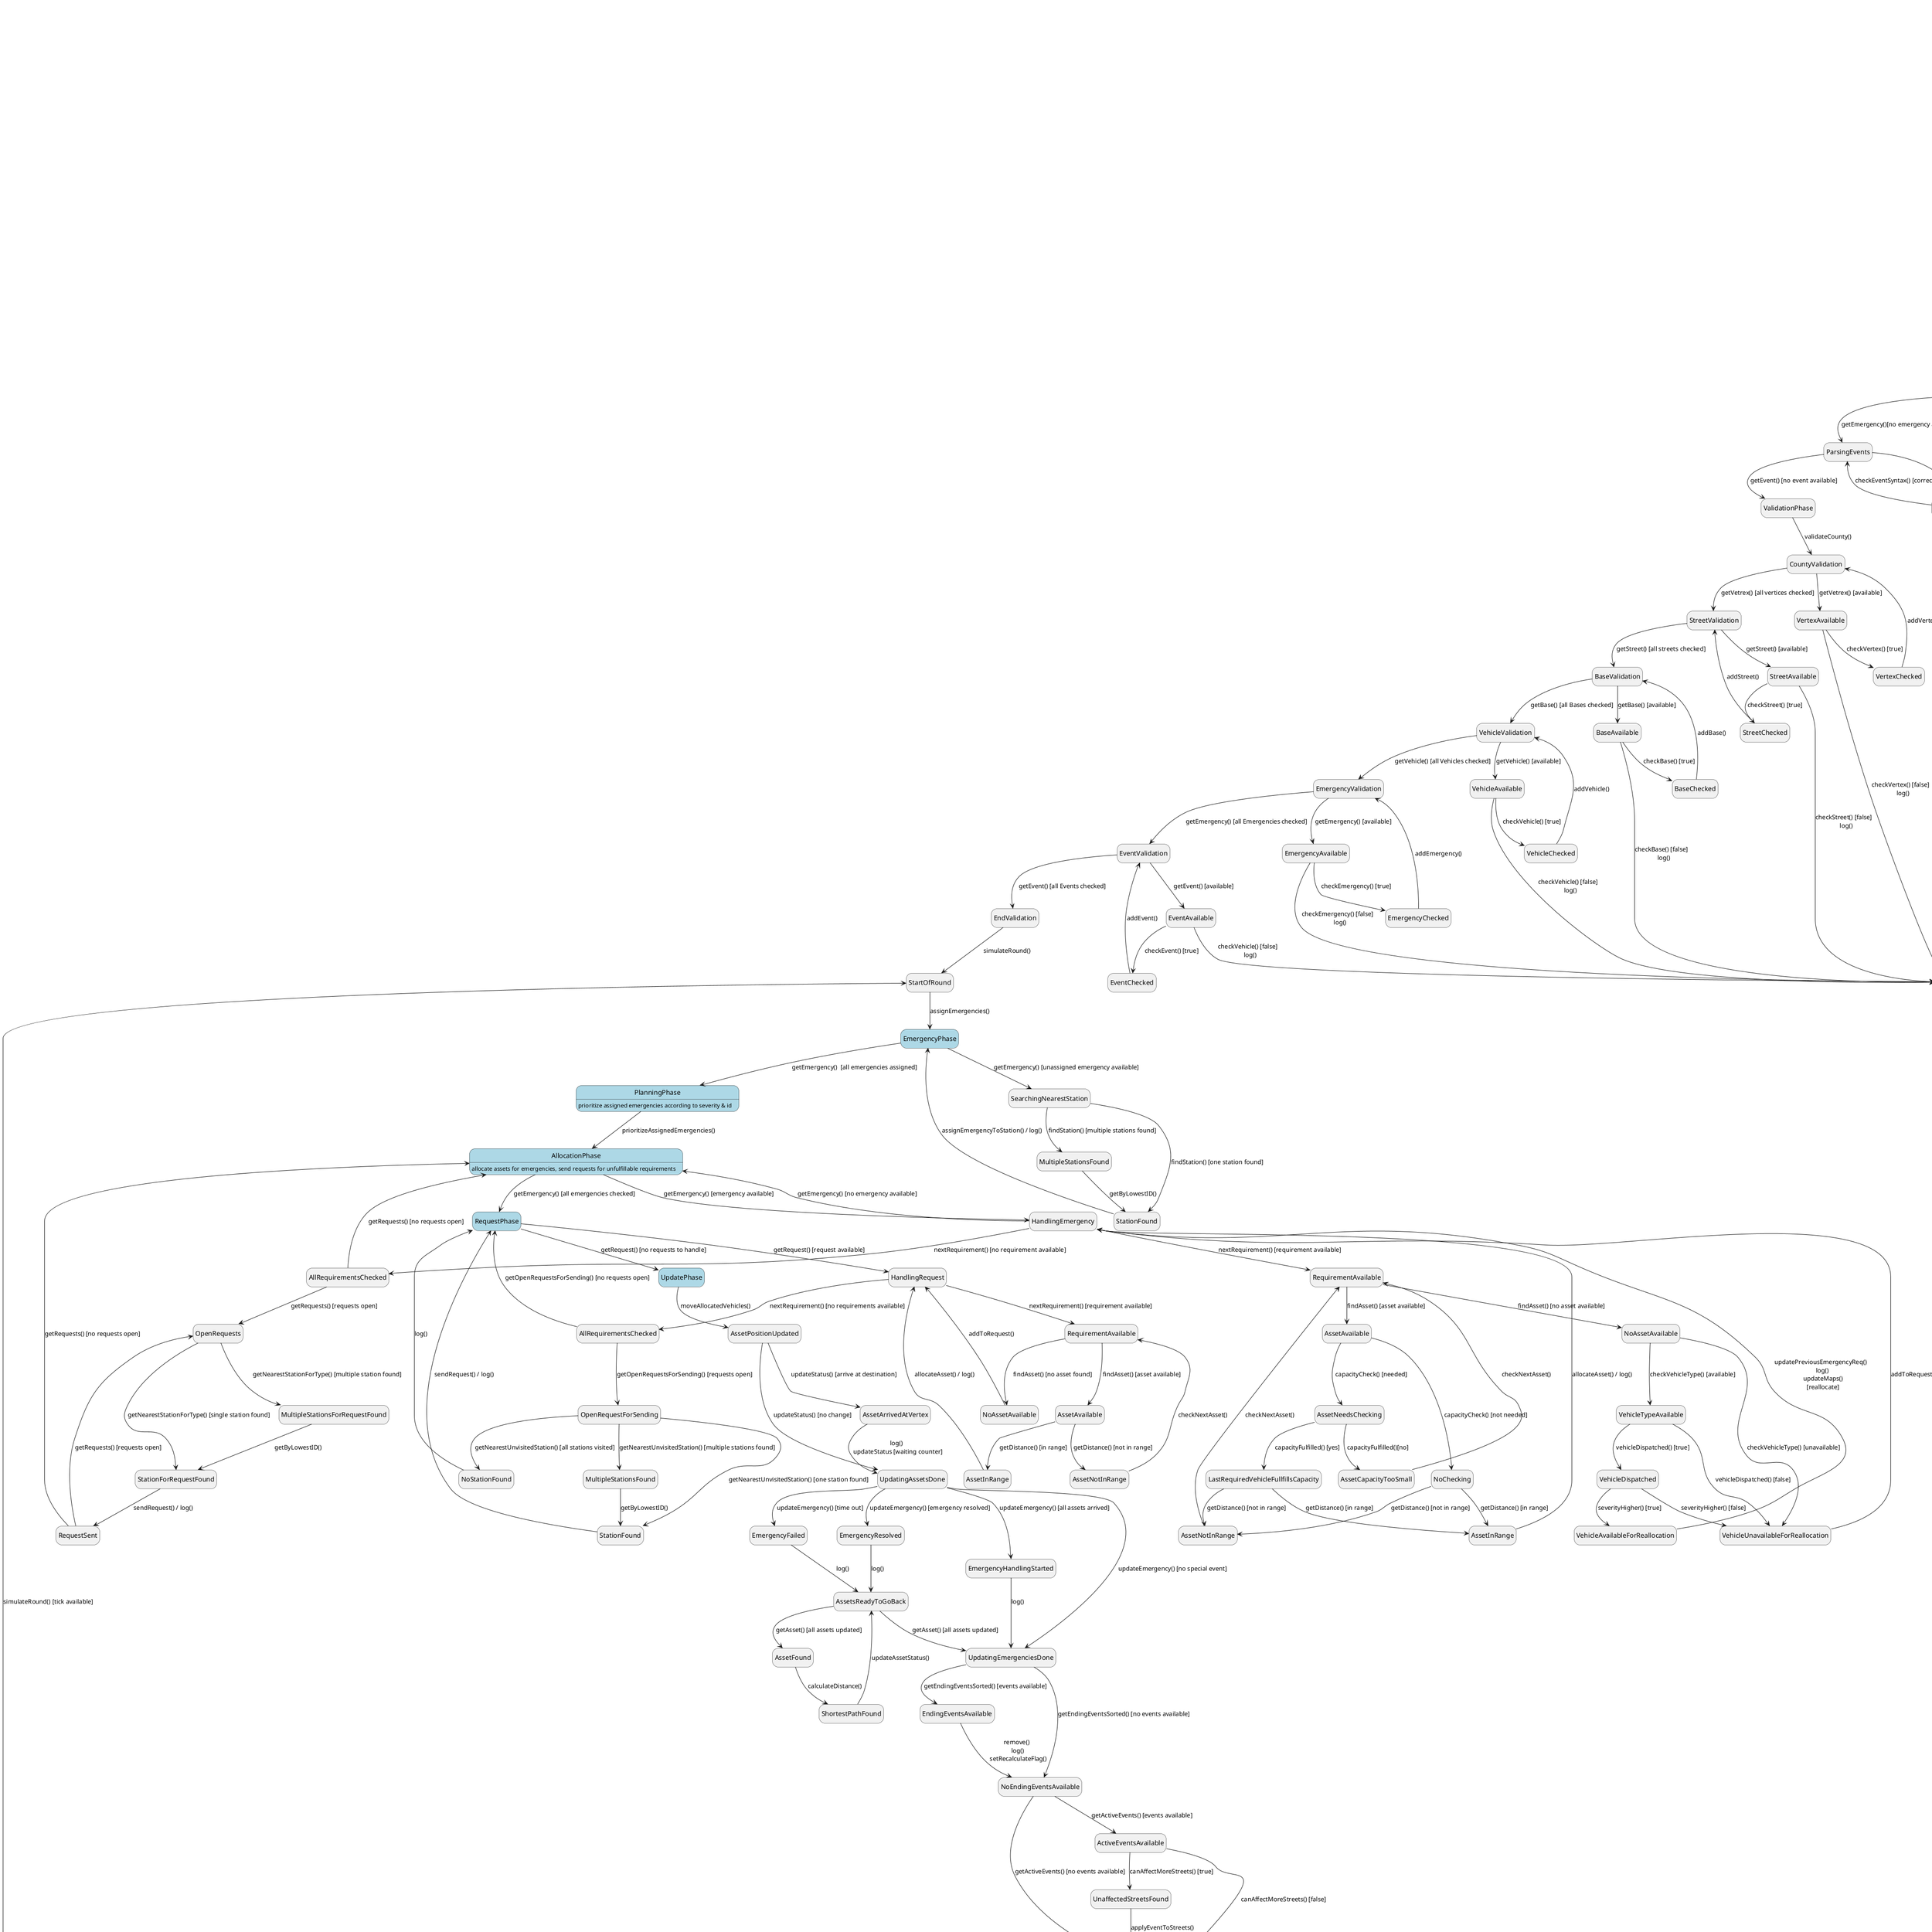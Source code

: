 @startuml
hide empty description


[*] --> ParsingStarted: startParsing()
ParsingStarted --> ParsingPhase: parseCounty()
ParsingPhase --> Fail: parseCounty() [incorrect syntax] / log()
ParsingPhase --> ParsingCounty: parseCounty() [correct syntax]
ParsingCounty --> ParsingVertex: getVertex() [available]
ParsingVertex --> ParsingCounty: checkVertexSyntax() [correct]
ParsingVertex --> Fail: checkVertexSyntax() [incorrect] /log()

ParsingCounty --> ParsingStreets: getVertex()[ no vertex available]
ParsingStreets --> ParsingStreet: getStreet() [available]
ParsingStreet --> ParsingStreets: checkStreetSyntax() [correct]
ParsingStreet --> Fail: checkStreetSyntax() [incorrect] /log()

ParsingStreets --> ParsingBaseStations: getStreet()[no street available]
ParsingBaseStations --> ParsingBase: getBase() [available]
ParsingBase --> ParsingBaseStations: checkBaseSyntax() [correct]
ParsingBase --> Fail: checkBaseSyntax() [incorrect] /log()

ParsingBaseStations --> ParsingVehicles: getBase()[no base available]
ParsingVehicles --> ParsingVehicle: getVehicle() [available]
ParsingVehicle --> ParsingVehicles: checkVehicleSyntax() [correct]
ParsingVehicle --> Fail: checkVehicleSyntax() [incorrect] /log()

ParsingVehicles --> ParsingEmergencies: getVehicle()[no vehicle available]
ParsingEmergencies --> ParsingEmergency: getEmergency() [available]
ParsingEmergency --> ParsingEmergencies: checkEmergencySyntax() [correct]
ParsingEmergency --> Fail: checkEmergencySyntax() [incorrect] /log()

ParsingEmergencies --> ParsingEvents: getEmergency()[no emergency available]
ParsingEvents --> ParsingEvent: getEvent() [available]
ParsingEvent --> ParsingEvents: checkEventSyntax() [correct]
ParsingEvent --> Fail: checkEventSyntax() [incorrect] /log()

ParsingEvents --> ValidationPhase: getEvent() [no event available]
ValidationPhase  --> CountyValidation: validateCounty()

CountyValidation -->VertexAvailable: getVetrex() [available]
CountyValidation -->StreetValidation: getVetrex() [all vertices checked]

StreetValidation -->StreetAvailable: getStreet() [available]
StreetValidation -->BaseValidation: getStreet() [all streets checked]

StreetAvailable--> StreetChecked: checkStreet() [true]
StreetChecked  --> StreetValidation: addStreet()
StreetAvailable--> Fail: checkStreet() [false]  \n log()


VertexAvailable--> VertexChecked: checkVertex() [true]
VertexChecked  --> CountyValidation: addVertex()
VertexAvailable--> Fail: checkVertex() [false]  \n log()

BaseValidation -->BaseAvailable: getBase() [available]
BaseValidation -->VehicleValidation: getBase() [all Bases checked]

BaseAvailable--> BaseChecked: checkBase() [true]
BaseChecked  --> BaseValidation: addBase()
BaseAvailable--> Fail: checkBase() [false]  \n log()


VehicleValidation -->VehicleAvailable: getVehicle() [available]
VehicleValidation -->EmergencyValidation: getVehicle() [all Vehicles checked]

VehicleAvailable--> VehicleChecked: checkVehicle() [true]
VehicleChecked  --> VehicleValidation: addVehicle()
VehicleAvailable--> Fail: checkVehicle() [false]  \n log()

EmergencyValidation -->EmergencyAvailable: getEmergency() [available]
EmergencyValidation -->EventValidation: getEmergency() [all Emergencies checked]

EmergencyAvailable--> EmergencyChecked: checkEmergency() [true]
EmergencyChecked  --> EmergencyValidation: addEmergency()
EmergencyAvailable--> Fail: checkEmergency() [false]  \n log()

EventValidation -->EventAvailable: getEvent() [available]
EventValidation -->EndValidation: getEvent() [all Events checked]

EventAvailable--> EventChecked: checkEvent() [true]
EventChecked  --> EventValidation: addEvent()
EventAvailable--> Fail: checkVehicle() [false]  \n log()

EndValidation --> StartOfRound: simulateRound()

Fail --> [*]


/' Emergency Phase
   ========================================================================= '/
state EmergencyPhase #lightblue
StartOfRound --> EmergencyPhase : assignEmergencies()

EmergencyPhase --> SearchingNearestStation: getEmergency() [unassigned emergency available]

SearchingNearestStation --> StationFound: findStation() [one station found]

SearchingNearestStation --> MultipleStationsFound: findStation() [multiple stations found]

MultipleStationsFound --> StationFound: getByLowestID()

StationFound --> EmergencyPhase: assignEmergencyToStation() / log()


/' Planning Phase
  ========================================================================= '/
state PlanningPhase #lightblue
EmergencyPhase --> PlanningPhase: getEmergency()  [all emergencies assigned]
PlanningPhase: prioritize assigned emergencies according to severity & id


/' Allocation Phase
  ========================================================================= '/
state AllocationPhase #lightblue
PlanningPhase --> AllocationPhase: prioritizeAssignedEmergencies()
AllocationPhase: allocate assets for emergencies, send requests for unfulfillable requirements

/' AllocationPhase --> EmergencyAvailable: getEmergency() [emergency available]'/
AllocationPhase --> RequestPhase: getEmergency() [all emergencies checked]

AllocationPhase --> HandlingEmergency: getEmergency() [emergency available]

/' EmergencyAvailable --> AllocationPhase: getEmergency() [no emergency available]  '/

HandlingEmergency --> AllocationPhase: getEmergency() [no emergency available]

HandlingEmergency --> RequirementAvailable: nextRequirement() [requirement available]
HandlingEmergency --> AllRequirementsChecked: nextRequirement() [no requirement available]

RequirementAvailable --> AssetAvailable: findAsset() [asset available]
RequirementAvailable --> NoAssetAvailable: findAsset() [no asset available]

NoAssetAvailable --> VehicleTypeAvailable: checkVehicleType() [available]
NoAssetAvailable --> VehicleUnavailableForReallocation: checkVehicleType() [unavailable]

VehicleUnavailableForReallocation --> HandlingEmergency: addToRequest()

VehicleTypeAvailable -->VehicleDispatched: vehicleDispatched() [true]
VehicleTypeAvailable -->VehicleUnavailableForReallocation: vehicleDispatched() [false]

VehicleDispatched --> VehicleUnavailableForReallocation  : severityHigher() [false]
VehicleDispatched --> VehicleAvailableForReallocation : severityHigher() [true]

VehicleAvailableForReallocation  --> HandlingEmergency: updatePreviousEmergencyReq()  \n log() \n   updateMaps()  \n [reallocate]




AssetAvailable --> AssetNeedsChecking: capacityCheck() [needed]
AssetAvailable --> NoChecking: capacityCheck() [not needed]

AssetNeedsChecking --> LastRequiredVehicleFullfillsCapacity: capacityFulfilled() [yes]

LastRequiredVehicleFullfillsCapacity --> AssetNotInRange: getDistance() [not in range]
LastRequiredVehicleFullfillsCapacity --> AssetInRange: getDistance() [in range]
NoChecking --> AssetInRange: getDistance() [in range]
NoChecking --> AssetNotInRange: getDistance() [not in range]


AssetNeedsChecking --> AssetCapacityTooSmall: capacityFulfilled()[no]
AssetCapacityTooSmall --> RequirementAvailable: checkNextAsset()

/'AssetAvailable --> AssetInRange: getDistance() [in range]
AssetAvailable --> AssetNotInRange: getDistance() [not in range]

NoAssetAvailable --> HandlingEmergency: addToRequest()'/

AssetInRange --> HandlingEmergency: allocateAsset() / log()
AssetNotInRange --> RequirementAvailable: checkNextAsset()

AllRequirementsChecked --> OpenRequests: getRequests() [requests open]
AllRequirementsChecked --> AllocationPhase: getRequests() [no requests open]

OpenRequests --> StationForRequestFound: getNearestStationForType() [single station found]
OpenRequests --> MultipleStationsForRequestFound: getNearestStationForType() [multiple station found]
MultipleStationsForRequestFound --> StationForRequestFound: getByLowestID()

StationForRequestFound --> RequestSent: sendRequest() / log()

RequestSent --> OpenRequests: getRequests() [requests open]
RequestSent --> AllocationPhase: getRequests() [no requests open]


/' Request Phase
   ========================================================================= '/
state RequestPhase #lightblue
/'NoEmergencyAvailable --> RequestPhase'/

' state "StationAvailable" as StationAvailable_R
' state "NoStationAvailable" as NoStationAvailable_R
state "RequirementAvailable" as RequirementAvailable_R
state "AllRequirementsChecked" as AllRequirementsChecked_R
state "AssetAvailable" as AssetAvailable_R
state "NoAssetAvailable" as NoAssetAvailable_R
state "AssetInRange" as AssetInRange_R
state "AssetNotInRange" as AssetNotInRange_R
state "StationFound" as StationFound_R
state "NoStationFound" as NoStationFound_R
state "MultipleStationsFound" as MultipleStationsFound_R


'/RequestPhase --> RequestsSorted: getStation() [station needs checking]

/'RequestPhase --> NoStationAvailable_R: getStation() [all stations checked]

StationAvailable_R --> RequestsSorted: sortRequests()'/

RequestPhase --> UpdatePhase: getRequest() [no requests to handle]
RequestPhase --> HandlingRequest: getRequest() [request available]

HandlingRequest --> RequirementAvailable_R: nextRequirement() [requirement available]
HandlingRequest --> AllRequirementsChecked_R: nextRequirement() [no requirements available]

RequirementAvailable_R --> AssetAvailable_R: findAsset() [asset available]
RequirementAvailable_R --> NoAssetAvailable_R: findAsset() [no asset found]

AssetAvailable_R --> AssetInRange_R: getDistance() [in range]
AssetAvailable_R --> AssetNotInRange_R: getDistance() [not in range]

NoAssetAvailable_R --> HandlingRequest: addToRequest()

AssetInRange_R --> HandlingRequest: allocateAsset() / log()

AssetNotInRange_R --> RequirementAvailable_R : checkNextAsset()

AllRequirementsChecked_R --> OpenRequestForSending: getOpenRequestsForSending() [requests open]
AllRequirementsChecked_R --> RequestPhase: getOpenRequestsForSending() [no requests open]

OpenRequestForSending --> StationFound_R: getNearestUnvisitedStation() [one station found]
OpenRequestForSending --> MultipleStationsFound_R: getNearestUnvisitedStation() [multiple stations found]
OpenRequestForSending --> NoStationFound_R: getNearestUnvisitedStation() [all stations visited]

MultipleStationsFound_R --> StationFound_R: getByLowestID()

' TODO: do we need to inform the initial station about the failed request?
NoStationFound_R --> RequestPhase: log()

StationFound_R --> RequestPhase: sendRequest() / log()

'/NoStationAvailable_R --> RequestPhase: hasNewRequests() [new requests available]'/
/'note on link
    Checked after the loop to see if
    another iteration is necessary
end note
'/

/' Update Phase
   ========================================================================= '/
state UpdatePhase #lightblue
'/NoStationAvailable_R --> UpdatePhase: hasNewRequests() [no new requests available]'/

/' Updating Assets '/
'/UpdatePhase --> NewlyAllocatedAssets: getNewlyAllocatedAssets() [newly allocated assets]
'/UpdatePhase --> NoNewAssets: getNewlyAllocatedAssets() [no newly allocated assets]

'/NewlyAllocatedAssets --> UpdatingAssetsDone: updateStatus()'/

UpdatePhase --> AssetPositionUpdated: moveAllocatedVehicles()

AssetPositionUpdated --> AssetArrivedAtVertex: updateStatus() [arrive at destination]

AssetPositionUpdated --> UpdatingAssetsDone: updateStatus() [no change]

AssetArrivedAtVertex --> UpdatingAssetsDone: log() \n updateStatus [waiting counter]

/' Updating Emergencies '/
UpdatingAssetsDone --> EmergencyHandlingStarted: updateEmergency() [all assets arrived]
UpdatingAssetsDone --> EmergencyResolved: updateEmergency() [emergency resolved]
UpdatingAssetsDone --> EmergencyFailed: updateEmergency() [time out]

EmergencyHandlingStarted --> UpdatingEmergenciesDone: log()

EmergencyFailed --> AssetsReadyToGoBack: log()
EmergencyResolved --> AssetsReadyToGoBack: log()

'/AssetsReadyToGoBack --> GroupAvailable: getAssetGroup() [group available]'/
AssetsReadyToGoBack --> UpdatingEmergenciesDone: getAsset() [all assets updated]
AssetsReadyToGoBack --> AssetFound: getAsset() [all assets updated]

AssetFound --> ShortestPathFound: calculateDistance()

ShortestPathFound --> AssetsReadyToGoBack: updateAssetStatus()

UpdatingAssetsDone --> UpdatingEmergenciesDone: updateEmergency() [no special event]


/' Updating Events '/
UpdatingEmergenciesDone --> EndingEventsAvailable: getEndingEventsSorted() [events available]
UpdatingEmergenciesDone --> NoEndingEventsAvailable: getEndingEventsSorted() [no events available]

EndingEventsAvailable --> NoEndingEventsAvailable: remove() \n log() \n setRecalculateFlag()

NoEndingEventsAvailable --> ActiveEventsAvailable: getActiveEvents() [events available]
NoEndingEventsAvailable --> CheckingActiveEventsDone: getActiveEvents() [no events available]

ActiveEventsAvailable --> UnaffectedStreetsFound: canAffectMoreStreets() [true]
ActiveEventsAvailable --> CheckingActiveEventsDone: canAffectMoreStreets() [false]

UnaffectedStreetsFound --> CheckingActiveEventsDone: applyEventToStreets() \n setRecalculateFlag()

CheckingActiveEventsDone --> NewlyScheduledEventAvailable: getScheduledEventsSorted() [events available]
CheckingActiveEventsDone --> CheckingScheduledEventsDone: getScheduledEventsSorted() [no events available]

NewlyScheduledEventAvailable --> EventCanAffectStreet: canAffectStreets() [true]
NewlyScheduledEventAvailable --> EventUnableToAffectStreet: canAffectStreets() [false]

EventUnableToAffectStreet --> CheckingActiveEventsDone: rescheduleEvent()

EventCanAffectStreet --> CheckingActiveEventsDone: triggerEvent() \n  log() \n setRecalculateFlag()

CheckingScheduledEventsDone --> RecalculationNeeded: checkRecalculateFlag() [true]
CheckingScheduledEventsDone --> UpdatePhaseDone: checkRecalculateFlag() [false]

RecalculationNeeded --> UpdatePhaseDone: recalculatePaths() \n resetRecalculateFlag()


UpdatePhaseDone --> EndOfRound

EndOfRound --> StartOfRound: simulateRound() [tick available]


/' End of simulation
   ========================================================================= '/
EndOfRound --> EndOfSimulation: simulateRound() [no tick available]

EndOfSimulation --> [*]: logStatistics() / log()

@enduml
